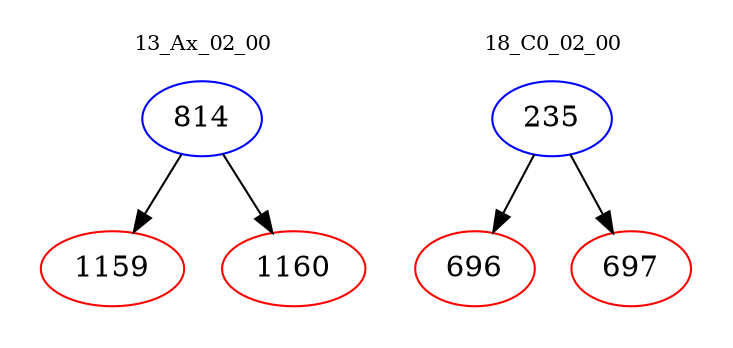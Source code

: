 digraph{
subgraph cluster_0 {
color = white
label = "13_Ax_02_00";
fontsize=10;
T0_814 [label="814", color="blue"]
T0_814 -> T0_1159 [color="black"]
T0_1159 [label="1159", color="red"]
T0_814 -> T0_1160 [color="black"]
T0_1160 [label="1160", color="red"]
}
subgraph cluster_1 {
color = white
label = "18_C0_02_00";
fontsize=10;
T1_235 [label="235", color="blue"]
T1_235 -> T1_696 [color="black"]
T1_696 [label="696", color="red"]
T1_235 -> T1_697 [color="black"]
T1_697 [label="697", color="red"]
}
}
